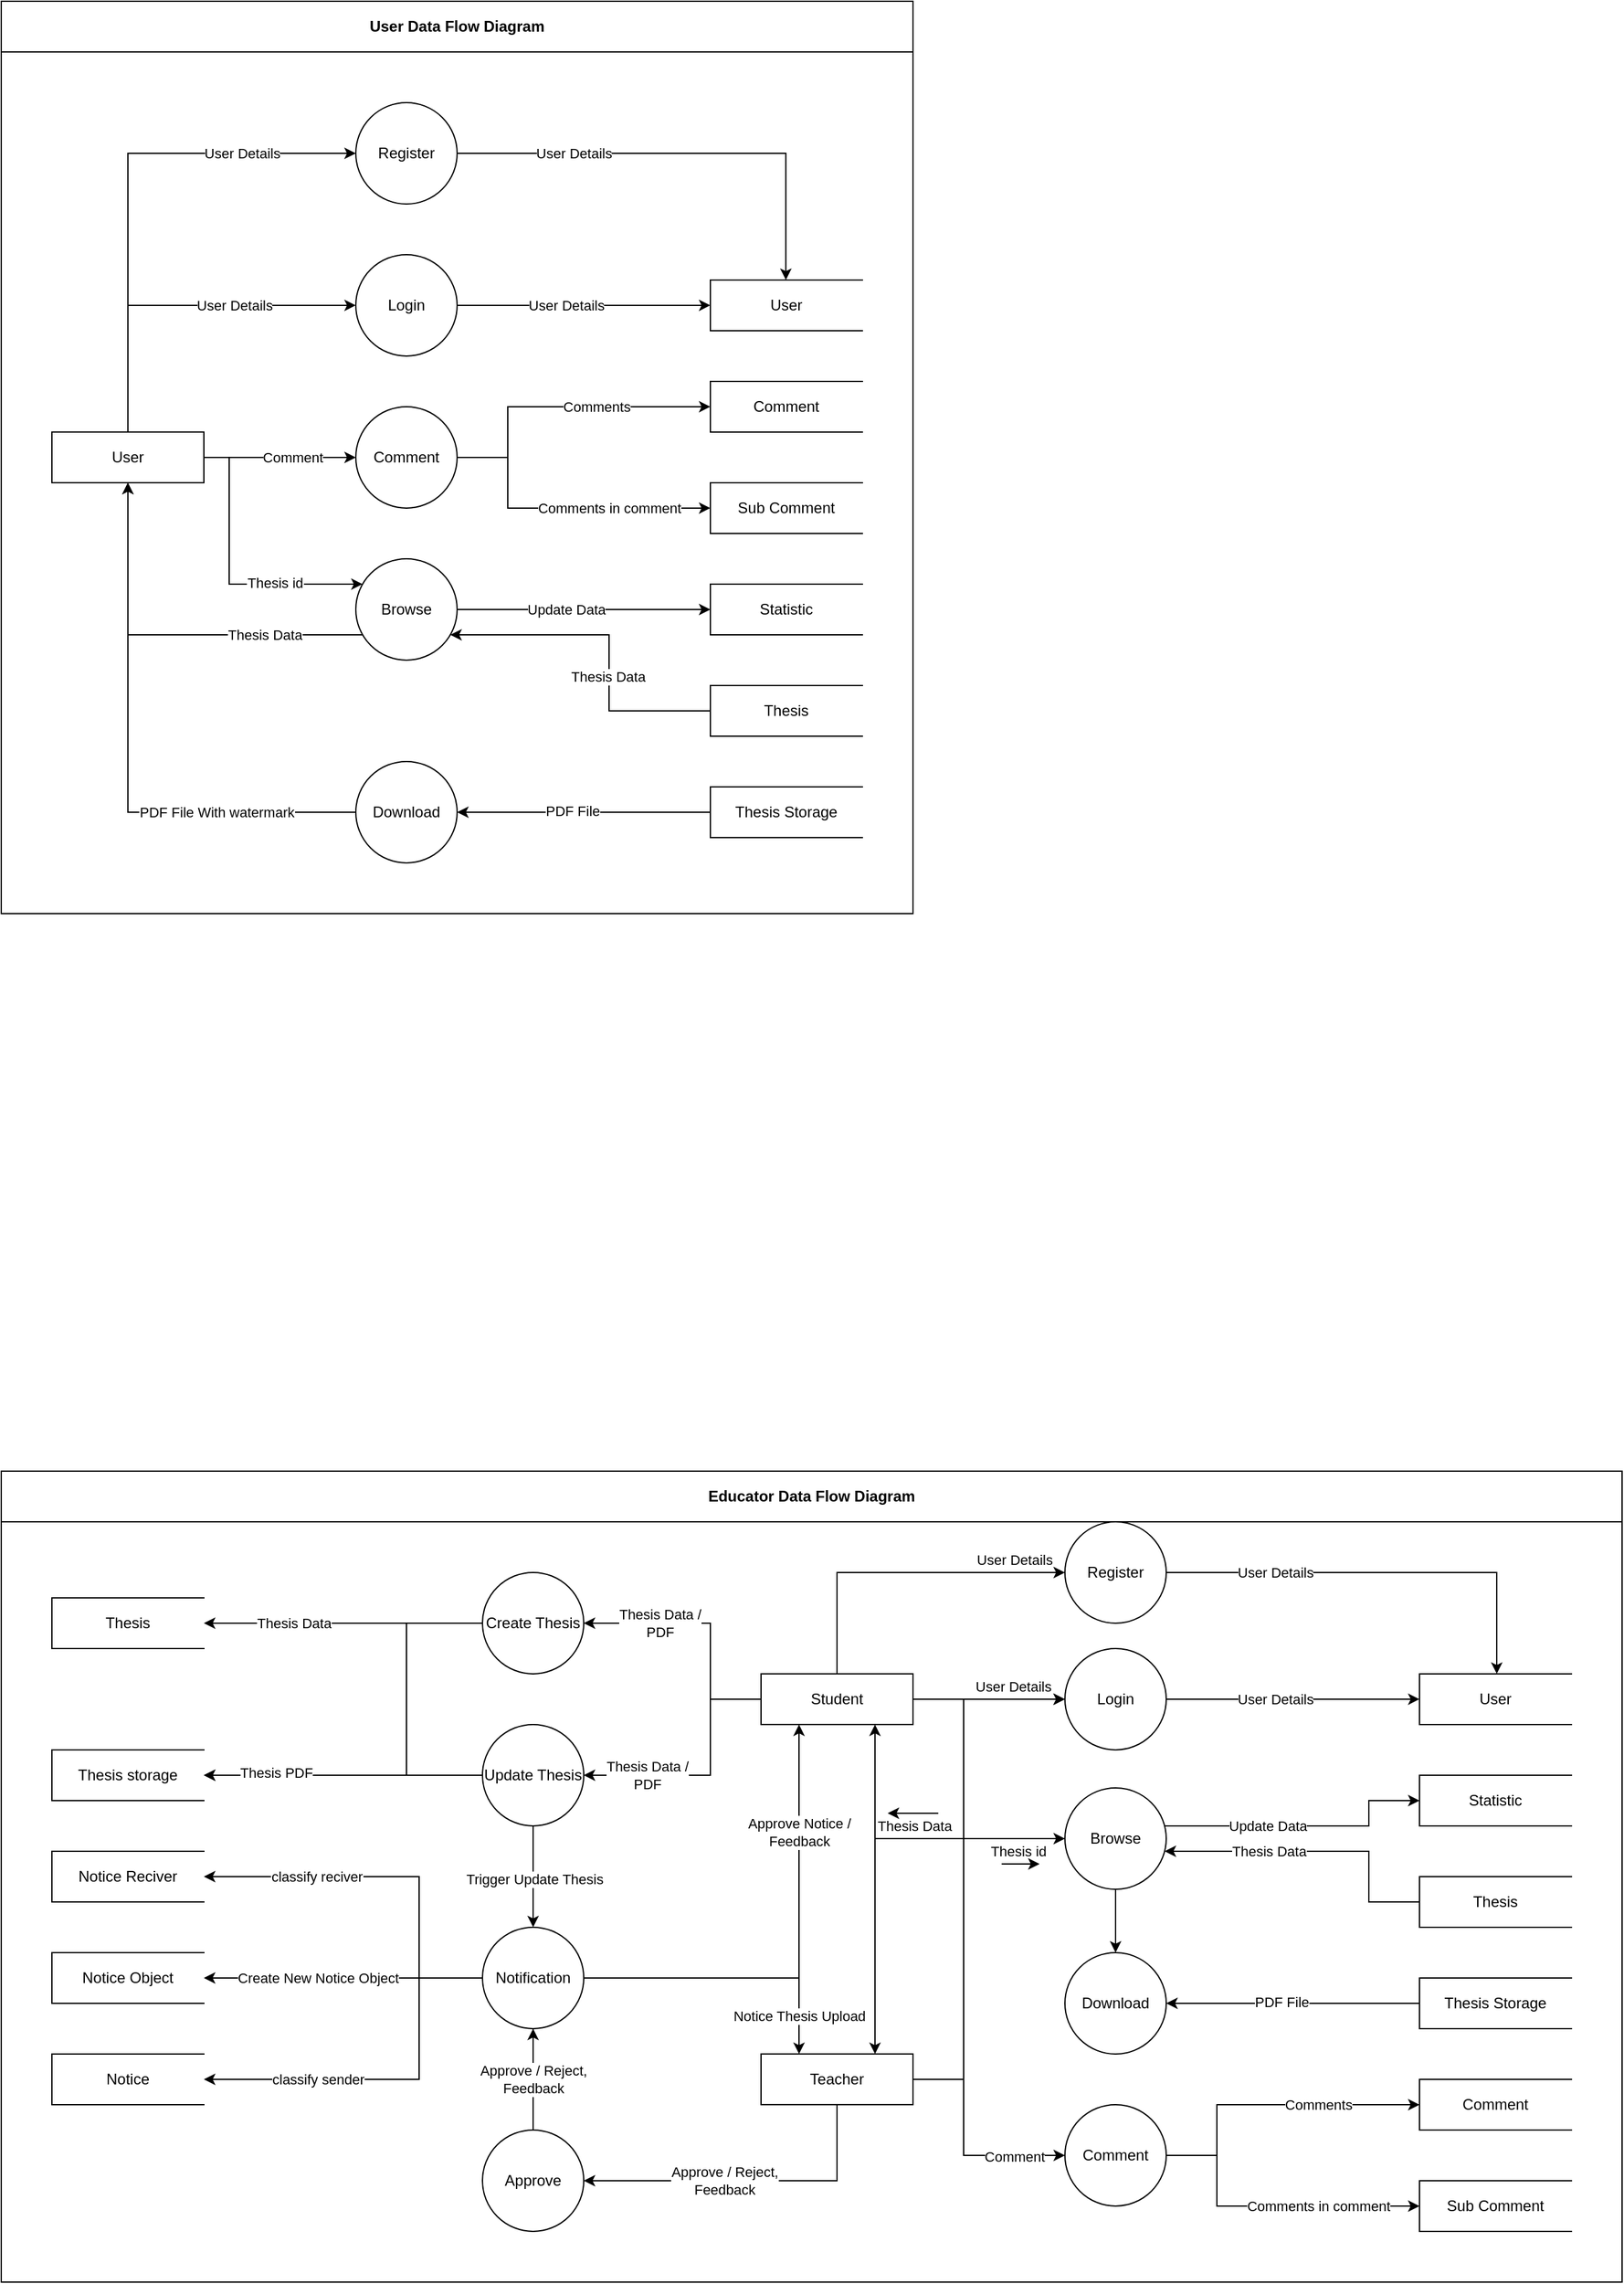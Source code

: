 <mxfile version="28.2.3">
  <diagram name="Page-1" id="c7558073-3199-34d8-9f00-42111426c3f3">
    <mxGraphModel dx="3545" dy="1965" grid="1" gridSize="10" guides="1" tooltips="1" connect="1" arrows="1" fold="1" page="1" pageScale="1" pageWidth="1654" pageHeight="1169" background="none" math="0" shadow="0">
      <root>
        <mxCell id="0" />
        <mxCell id="1" parent="0" />
        <mxCell id="8hbtTOkc67gpcLUHmNxA-1" value="User Data Flow Diagram" style="swimlane;whiteSpace=wrap;html=1;startSize=40;" vertex="1" parent="1">
          <mxGeometry x="80" y="80" width="720" height="720" as="geometry" />
        </mxCell>
        <mxCell id="8hbtTOkc67gpcLUHmNxA-2" style="edgeStyle=orthogonalEdgeStyle;rounded=0;orthogonalLoop=1;jettySize=auto;html=1;entryX=0;entryY=0.5;entryDx=0;entryDy=0;" edge="1" parent="8hbtTOkc67gpcLUHmNxA-1" source="8hbtTOkc67gpcLUHmNxA-10">
          <mxGeometry relative="1" as="geometry">
            <mxPoint x="280" y="239.95" as="targetPoint" />
            <Array as="points">
              <mxPoint x="100" y="239.95" />
            </Array>
          </mxGeometry>
        </mxCell>
        <mxCell id="8hbtTOkc67gpcLUHmNxA-3" value="&lt;span style=&quot;color: rgb(0, 0, 0);&quot;&gt;User Details&lt;/span&gt;" style="edgeLabel;html=1;align=center;verticalAlign=middle;resizable=0;points=[];" vertex="1" connectable="0" parent="8hbtTOkc67gpcLUHmNxA-2">
          <mxGeometry x="0.314" relative="1" as="geometry">
            <mxPoint as="offset" />
          </mxGeometry>
        </mxCell>
        <mxCell id="8hbtTOkc67gpcLUHmNxA-4" style="edgeStyle=orthogonalEdgeStyle;rounded=0;orthogonalLoop=1;jettySize=auto;html=1;" edge="1" parent="8hbtTOkc67gpcLUHmNxA-1" source="8hbtTOkc67gpcLUHmNxA-10" target="8hbtTOkc67gpcLUHmNxA-26">
          <mxGeometry relative="1" as="geometry">
            <Array as="points">
              <mxPoint x="230" y="359.95" />
              <mxPoint x="230" y="359.95" />
            </Array>
            <mxPoint x="280" y="319.95" as="targetPoint" />
          </mxGeometry>
        </mxCell>
        <mxCell id="8hbtTOkc67gpcLUHmNxA-5" value="&lt;span style=&quot;color: rgb(0, 0, 0);&quot;&gt;Comment&lt;/span&gt;" style="edgeLabel;html=1;align=center;verticalAlign=middle;resizable=0;points=[];" vertex="1" connectable="0" parent="8hbtTOkc67gpcLUHmNxA-4">
          <mxGeometry x="0.168" relative="1" as="geometry">
            <mxPoint as="offset" />
          </mxGeometry>
        </mxCell>
        <mxCell id="8hbtTOkc67gpcLUHmNxA-6" style="edgeStyle=orthogonalEdgeStyle;rounded=0;orthogonalLoop=1;jettySize=auto;html=1;" edge="1" parent="8hbtTOkc67gpcLUHmNxA-1" source="8hbtTOkc67gpcLUHmNxA-10" target="8hbtTOkc67gpcLUHmNxA-29">
          <mxGeometry relative="1" as="geometry">
            <Array as="points">
              <mxPoint x="180" y="359.95" />
              <mxPoint x="180" y="459.95" />
            </Array>
            <mxPoint x="280" y="479.95" as="targetPoint" />
          </mxGeometry>
        </mxCell>
        <mxCell id="8hbtTOkc67gpcLUHmNxA-7" value="Thesis id" style="edgeLabel;html=1;align=center;verticalAlign=middle;resizable=0;points=[];" vertex="1" connectable="0" parent="8hbtTOkc67gpcLUHmNxA-6">
          <mxGeometry x="0.383" y="1" relative="1" as="geometry">
            <mxPoint as="offset" />
          </mxGeometry>
        </mxCell>
        <mxCell id="8hbtTOkc67gpcLUHmNxA-8" style="edgeStyle=orthogonalEdgeStyle;rounded=0;orthogonalLoop=1;jettySize=auto;html=1;" edge="1" parent="8hbtTOkc67gpcLUHmNxA-1" source="8hbtTOkc67gpcLUHmNxA-10" target="8hbtTOkc67gpcLUHmNxA-39">
          <mxGeometry relative="1" as="geometry">
            <mxPoint x="211.6" y="160" as="targetPoint" />
            <Array as="points">
              <mxPoint x="99.6" y="120" />
            </Array>
          </mxGeometry>
        </mxCell>
        <mxCell id="8hbtTOkc67gpcLUHmNxA-9" value="&lt;span style=&quot;color: rgb(0, 0, 0);&quot;&gt;User Details&lt;/span&gt;" style="edgeLabel;html=1;align=center;verticalAlign=middle;resizable=0;points=[];" vertex="1" connectable="0" parent="8hbtTOkc67gpcLUHmNxA-8">
          <mxGeometry x="0.55" relative="1" as="geometry">
            <mxPoint as="offset" />
          </mxGeometry>
        </mxCell>
        <mxCell id="8hbtTOkc67gpcLUHmNxA-10" value="User" style="html=1;dashed=0;whiteSpace=wrap;rounded=0;" vertex="1" parent="8hbtTOkc67gpcLUHmNxA-1">
          <mxGeometry x="40" y="339.95" width="120" height="40" as="geometry" />
        </mxCell>
        <mxCell id="8hbtTOkc67gpcLUHmNxA-11" style="edgeStyle=orthogonalEdgeStyle;rounded=0;orthogonalLoop=1;jettySize=auto;html=1;" edge="1" parent="8hbtTOkc67gpcLUHmNxA-1" source="8hbtTOkc67gpcLUHmNxA-25" target="8hbtTOkc67gpcLUHmNxA-24">
          <mxGeometry relative="1" as="geometry">
            <Array as="points" />
            <mxPoint x="360" y="239.95" as="sourcePoint" />
          </mxGeometry>
        </mxCell>
        <mxCell id="8hbtTOkc67gpcLUHmNxA-12" value="User Details" style="edgeLabel;html=1;align=center;verticalAlign=middle;resizable=0;points=[];" vertex="1" connectable="0" parent="8hbtTOkc67gpcLUHmNxA-11">
          <mxGeometry x="-0.669" y="2" relative="1" as="geometry">
            <mxPoint x="53" y="2" as="offset" />
          </mxGeometry>
        </mxCell>
        <mxCell id="8hbtTOkc67gpcLUHmNxA-13" style="edgeStyle=orthogonalEdgeStyle;rounded=0;orthogonalLoop=1;jettySize=auto;html=1;" edge="1" parent="8hbtTOkc67gpcLUHmNxA-1" source="8hbtTOkc67gpcLUHmNxA-26" target="8hbtTOkc67gpcLUHmNxA-18">
          <mxGeometry relative="1" as="geometry">
            <Array as="points">
              <mxPoint x="400" y="359.95" />
              <mxPoint x="400" y="399.95" />
            </Array>
            <mxPoint x="400" y="319.979" as="sourcePoint" />
          </mxGeometry>
        </mxCell>
        <mxCell id="8hbtTOkc67gpcLUHmNxA-14" value="Comments in comment" style="edgeLabel;html=1;align=center;verticalAlign=middle;resizable=0;points=[];" vertex="1" connectable="0" parent="8hbtTOkc67gpcLUHmNxA-13">
          <mxGeometry x="0.234" y="-1" relative="1" as="geometry">
            <mxPoint x="12" y="-1" as="offset" />
          </mxGeometry>
        </mxCell>
        <mxCell id="8hbtTOkc67gpcLUHmNxA-15" value="Comment" style="html=1;dashed=0;whiteSpace=wrap;shape=partialRectangle;right=0;" vertex="1" parent="8hbtTOkc67gpcLUHmNxA-1">
          <mxGeometry x="560" y="299.95" width="120" height="40" as="geometry" />
        </mxCell>
        <mxCell id="8hbtTOkc67gpcLUHmNxA-16" value="" style="edgeStyle=orthogonalEdgeStyle;rounded=0;orthogonalLoop=1;jettySize=auto;html=1;" edge="1" parent="8hbtTOkc67gpcLUHmNxA-1" source="8hbtTOkc67gpcLUHmNxA-26" target="8hbtTOkc67gpcLUHmNxA-15">
          <mxGeometry relative="1" as="geometry">
            <mxPoint x="400" y="319.95" as="sourcePoint" />
            <Array as="points">
              <mxPoint x="400" y="359.95" />
              <mxPoint x="400" y="319.95" />
            </Array>
          </mxGeometry>
        </mxCell>
        <mxCell id="8hbtTOkc67gpcLUHmNxA-17" value="Comments" style="edgeLabel;html=1;align=center;verticalAlign=middle;resizable=0;points=[];" vertex="1" connectable="0" parent="8hbtTOkc67gpcLUHmNxA-16">
          <mxGeometry x="-0.224" y="1" relative="1" as="geometry">
            <mxPoint x="57" y="1" as="offset" />
          </mxGeometry>
        </mxCell>
        <mxCell id="8hbtTOkc67gpcLUHmNxA-18" value="Sub Comment" style="html=1;dashed=0;whiteSpace=wrap;shape=partialRectangle;right=0;" vertex="1" parent="8hbtTOkc67gpcLUHmNxA-1">
          <mxGeometry x="560" y="379.95" width="120" height="40" as="geometry" />
        </mxCell>
        <mxCell id="8hbtTOkc67gpcLUHmNxA-19" style="edgeStyle=orthogonalEdgeStyle;rounded=0;orthogonalLoop=1;jettySize=auto;html=1;" edge="1" parent="8hbtTOkc67gpcLUHmNxA-1" source="8hbtTOkc67gpcLUHmNxA-29" target="8hbtTOkc67gpcLUHmNxA-21">
          <mxGeometry relative="1" as="geometry">
            <mxPoint x="400" y="479.95" as="sourcePoint" />
            <Array as="points">
              <mxPoint x="460" y="479.95" />
              <mxPoint x="460" y="479.95" />
            </Array>
          </mxGeometry>
        </mxCell>
        <mxCell id="8hbtTOkc67gpcLUHmNxA-20" value="Update Data" style="edgeLabel;html=1;align=center;verticalAlign=middle;resizable=0;points=[];" vertex="1" connectable="0" parent="8hbtTOkc67gpcLUHmNxA-19">
          <mxGeometry x="-0.139" y="2" relative="1" as="geometry">
            <mxPoint y="2" as="offset" />
          </mxGeometry>
        </mxCell>
        <mxCell id="8hbtTOkc67gpcLUHmNxA-21" value="Statistic" style="html=1;dashed=0;whiteSpace=wrap;shape=partialRectangle;right=0;" vertex="1" parent="8hbtTOkc67gpcLUHmNxA-1">
          <mxGeometry x="560" y="459.95" width="120" height="40" as="geometry" />
        </mxCell>
        <mxCell id="8hbtTOkc67gpcLUHmNxA-22" style="edgeStyle=orthogonalEdgeStyle;rounded=0;orthogonalLoop=1;jettySize=auto;html=1;entryX=0.5;entryY=1;entryDx=0;entryDy=0;" edge="1" parent="8hbtTOkc67gpcLUHmNxA-1" source="8hbtTOkc67gpcLUHmNxA-30" target="8hbtTOkc67gpcLUHmNxA-10">
          <mxGeometry relative="1" as="geometry">
            <mxPoint x="280" y="640.95" as="sourcePoint" />
          </mxGeometry>
        </mxCell>
        <mxCell id="8hbtTOkc67gpcLUHmNxA-23" value="PDF File With watermark" style="edgeLabel;html=1;align=center;verticalAlign=middle;resizable=0;points=[];" vertex="1" connectable="0" parent="8hbtTOkc67gpcLUHmNxA-22">
          <mxGeometry x="-0.361" y="1" relative="1" as="geometry">
            <mxPoint x="30" y="-1" as="offset" />
          </mxGeometry>
        </mxCell>
        <mxCell id="8hbtTOkc67gpcLUHmNxA-24" value="User" style="html=1;dashed=0;whiteSpace=wrap;shape=partialRectangle;right=0;" vertex="1" parent="8hbtTOkc67gpcLUHmNxA-1">
          <mxGeometry x="560" y="219.95" width="120" height="40" as="geometry" />
        </mxCell>
        <mxCell id="8hbtTOkc67gpcLUHmNxA-25" value="Login" style="ellipse;whiteSpace=wrap;html=1;aspect=fixed;" vertex="1" parent="8hbtTOkc67gpcLUHmNxA-1">
          <mxGeometry x="280" y="199.95" width="80" height="80" as="geometry" />
        </mxCell>
        <mxCell id="8hbtTOkc67gpcLUHmNxA-26" value="Comment" style="ellipse;whiteSpace=wrap;html=1;aspect=fixed;" vertex="1" parent="8hbtTOkc67gpcLUHmNxA-1">
          <mxGeometry x="280" y="319.95" width="80" height="80" as="geometry" />
        </mxCell>
        <mxCell id="8hbtTOkc67gpcLUHmNxA-27" style="edgeStyle=orthogonalEdgeStyle;rounded=0;orthogonalLoop=1;jettySize=auto;html=1;" edge="1" parent="8hbtTOkc67gpcLUHmNxA-1" source="8hbtTOkc67gpcLUHmNxA-29" target="8hbtTOkc67gpcLUHmNxA-10">
          <mxGeometry relative="1" as="geometry">
            <Array as="points">
              <mxPoint x="100" y="499.95" />
            </Array>
          </mxGeometry>
        </mxCell>
        <mxCell id="8hbtTOkc67gpcLUHmNxA-28" value="Thesis Data" style="edgeLabel;html=1;align=center;verticalAlign=middle;resizable=0;points=[];" vertex="1" connectable="0" parent="8hbtTOkc67gpcLUHmNxA-27">
          <mxGeometry x="-0.41" y="2" relative="1" as="geometry">
            <mxPoint x="12" y="-2" as="offset" />
          </mxGeometry>
        </mxCell>
        <mxCell id="8hbtTOkc67gpcLUHmNxA-29" value="Browse" style="ellipse;whiteSpace=wrap;html=1;aspect=fixed;" vertex="1" parent="8hbtTOkc67gpcLUHmNxA-1">
          <mxGeometry x="280" y="439.95" width="80" height="80" as="geometry" />
        </mxCell>
        <mxCell id="8hbtTOkc67gpcLUHmNxA-30" value="Download" style="ellipse;whiteSpace=wrap;html=1;aspect=fixed;" vertex="1" parent="8hbtTOkc67gpcLUHmNxA-1">
          <mxGeometry x="280" y="599.95" width="80" height="80" as="geometry" />
        </mxCell>
        <mxCell id="8hbtTOkc67gpcLUHmNxA-31" style="edgeStyle=orthogonalEdgeStyle;rounded=0;orthogonalLoop=1;jettySize=auto;html=1;" edge="1" parent="8hbtTOkc67gpcLUHmNxA-1" source="8hbtTOkc67gpcLUHmNxA-33" target="8hbtTOkc67gpcLUHmNxA-29">
          <mxGeometry relative="1" as="geometry">
            <mxPoint x="390" y="549.95" as="targetPoint" />
            <Array as="points">
              <mxPoint x="480" y="559.95" />
              <mxPoint x="480" y="499.95" />
            </Array>
          </mxGeometry>
        </mxCell>
        <mxCell id="8hbtTOkc67gpcLUHmNxA-32" value="Thesis Data" style="edgeLabel;html=1;align=center;verticalAlign=middle;resizable=0;points=[];" vertex="1" connectable="0" parent="8hbtTOkc67gpcLUHmNxA-31">
          <mxGeometry x="-0.191" y="1" relative="1" as="geometry">
            <mxPoint as="offset" />
          </mxGeometry>
        </mxCell>
        <mxCell id="8hbtTOkc67gpcLUHmNxA-33" value="Thesis" style="html=1;dashed=0;whiteSpace=wrap;shape=partialRectangle;right=0;" vertex="1" parent="8hbtTOkc67gpcLUHmNxA-1">
          <mxGeometry x="560" y="539.95" width="120" height="40" as="geometry" />
        </mxCell>
        <mxCell id="8hbtTOkc67gpcLUHmNxA-34" style="edgeStyle=orthogonalEdgeStyle;rounded=0;orthogonalLoop=1;jettySize=auto;html=1;" edge="1" parent="8hbtTOkc67gpcLUHmNxA-1" source="8hbtTOkc67gpcLUHmNxA-36" target="8hbtTOkc67gpcLUHmNxA-30">
          <mxGeometry relative="1" as="geometry">
            <mxPoint x="360" y="639.95" as="targetPoint" />
          </mxGeometry>
        </mxCell>
        <mxCell id="8hbtTOkc67gpcLUHmNxA-35" value="PDF File" style="edgeLabel;html=1;align=center;verticalAlign=middle;resizable=0;points=[];" vertex="1" connectable="0" parent="8hbtTOkc67gpcLUHmNxA-34">
          <mxGeometry x="0.093" y="-1" relative="1" as="geometry">
            <mxPoint as="offset" />
          </mxGeometry>
        </mxCell>
        <mxCell id="8hbtTOkc67gpcLUHmNxA-36" value="Thesis Storage" style="html=1;dashed=0;whiteSpace=wrap;shape=partialRectangle;right=0;" vertex="1" parent="8hbtTOkc67gpcLUHmNxA-1">
          <mxGeometry x="560" y="619.95" width="120" height="40" as="geometry" />
        </mxCell>
        <mxCell id="8hbtTOkc67gpcLUHmNxA-37" style="edgeStyle=orthogonalEdgeStyle;rounded=0;orthogonalLoop=1;jettySize=auto;html=1;" edge="1" parent="8hbtTOkc67gpcLUHmNxA-1" source="8hbtTOkc67gpcLUHmNxA-39" target="8hbtTOkc67gpcLUHmNxA-24">
          <mxGeometry relative="1" as="geometry">
            <mxPoint x="471.6" y="150" as="sourcePoint" />
            <Array as="points">
              <mxPoint x="619.6" y="120" />
            </Array>
          </mxGeometry>
        </mxCell>
        <mxCell id="8hbtTOkc67gpcLUHmNxA-38" value="User Details" style="edgeLabel;html=1;align=center;verticalAlign=middle;resizable=0;points=[];" vertex="1" connectable="0" parent="8hbtTOkc67gpcLUHmNxA-37">
          <mxGeometry x="-0.333" y="-3" relative="1" as="geometry">
            <mxPoint x="-28" y="-3" as="offset" />
          </mxGeometry>
        </mxCell>
        <mxCell id="8hbtTOkc67gpcLUHmNxA-39" value="Register" style="ellipse;whiteSpace=wrap;html=1;aspect=fixed;" vertex="1" parent="8hbtTOkc67gpcLUHmNxA-1">
          <mxGeometry x="280" y="80" width="80" height="80" as="geometry" />
        </mxCell>
        <mxCell id="8hbtTOkc67gpcLUHmNxA-40" value="&lt;span style=&quot;color: rgb(0, 0, 0);&quot;&gt;Educator Data Flow Diagram&lt;/span&gt;" style="swimlane;whiteSpace=wrap;html=1;startSize=40;" vertex="1" parent="1">
          <mxGeometry x="80" y="1240" width="1280" height="640" as="geometry" />
        </mxCell>
        <mxCell id="8hbtTOkc67gpcLUHmNxA-41" style="edgeStyle=orthogonalEdgeStyle;rounded=0;orthogonalLoop=1;jettySize=auto;html=1;" edge="1" parent="8hbtTOkc67gpcLUHmNxA-40" source="8hbtTOkc67gpcLUHmNxA-71" target="8hbtTOkc67gpcLUHmNxA-50">
          <mxGeometry relative="1" as="geometry">
            <mxPoint x="440" y="179.95" as="sourcePoint" />
            <Array as="points">
              <mxPoint x="270" y="120" />
              <mxPoint x="270" y="120" />
            </Array>
          </mxGeometry>
        </mxCell>
        <mxCell id="8hbtTOkc67gpcLUHmNxA-42" value="Thesis Data" style="edgeLabel;html=1;align=center;verticalAlign=middle;resizable=0;points=[];" vertex="1" connectable="0" parent="8hbtTOkc67gpcLUHmNxA-41">
          <mxGeometry x="0.478" y="2" relative="1" as="geometry">
            <mxPoint x="13" y="-2" as="offset" />
          </mxGeometry>
        </mxCell>
        <mxCell id="8hbtTOkc67gpcLUHmNxA-43" style="edgeStyle=orthogonalEdgeStyle;rounded=0;orthogonalLoop=1;jettySize=auto;html=1;" edge="1" parent="8hbtTOkc67gpcLUHmNxA-40" source="8hbtTOkc67gpcLUHmNxA-49" target="8hbtTOkc67gpcLUHmNxA-71">
          <mxGeometry relative="1" as="geometry">
            <mxPoint x="320" y="179.95" as="targetPoint" />
            <Array as="points">
              <mxPoint x="560" y="179.95" />
              <mxPoint x="560" y="119.95" />
            </Array>
          </mxGeometry>
        </mxCell>
        <mxCell id="8hbtTOkc67gpcLUHmNxA-44" value="Thesis Data /&lt;div&gt;PDF&lt;/div&gt;" style="edgeLabel;html=1;align=center;verticalAlign=middle;resizable=0;points=[];" vertex="1" connectable="0" parent="8hbtTOkc67gpcLUHmNxA-43">
          <mxGeometry x="-0.186" y="3" relative="1" as="geometry">
            <mxPoint x="-37" y="-19" as="offset" />
          </mxGeometry>
        </mxCell>
        <mxCell id="8hbtTOkc67gpcLUHmNxA-45" style="edgeStyle=orthogonalEdgeStyle;rounded=0;orthogonalLoop=1;jettySize=auto;html=1;" edge="1" parent="8hbtTOkc67gpcLUHmNxA-40" source="8hbtTOkc67gpcLUHmNxA-49" target="8hbtTOkc67gpcLUHmNxA-74">
          <mxGeometry relative="1" as="geometry">
            <Array as="points">
              <mxPoint x="560" y="179.95" />
              <mxPoint x="560" y="239.95" />
            </Array>
            <mxPoint x="320" y="259.95" as="targetPoint" />
          </mxGeometry>
        </mxCell>
        <mxCell id="8hbtTOkc67gpcLUHmNxA-46" value="Thesis Data /&lt;div&gt;PDF&lt;/div&gt;" style="edgeLabel;html=1;align=center;verticalAlign=middle;resizable=0;points=[];" vertex="1" connectable="0" parent="8hbtTOkc67gpcLUHmNxA-45">
          <mxGeometry x="0.372" y="-4" relative="1" as="geometry">
            <mxPoint x="-13" y="4" as="offset" />
          </mxGeometry>
        </mxCell>
        <mxCell id="8hbtTOkc67gpcLUHmNxA-47" style="edgeStyle=orthogonalEdgeStyle;html=1;rounded=0;curved=0;strokeColor=default;" edge="1" parent="8hbtTOkc67gpcLUHmNxA-40" source="8hbtTOkc67gpcLUHmNxA-49" target="8hbtTOkc67gpcLUHmNxA-98">
          <mxGeometry relative="1" as="geometry">
            <Array as="points">
              <mxPoint x="660" y="80" />
            </Array>
          </mxGeometry>
        </mxCell>
        <mxCell id="8hbtTOkc67gpcLUHmNxA-48" value="&lt;span style=&quot;color: rgb(0, 0, 0);&quot;&gt;User Details&lt;/span&gt;" style="edgeLabel;html=1;align=center;verticalAlign=middle;resizable=0;points=[];" vertex="1" connectable="0" parent="8hbtTOkc67gpcLUHmNxA-47">
          <mxGeometry x="0.177" relative="1" as="geometry">
            <mxPoint x="67" y="-10" as="offset" />
          </mxGeometry>
        </mxCell>
        <mxCell id="8hbtTOkc67gpcLUHmNxA-49" value="Student" style="html=1;dashed=0;whiteSpace=wrap;rounded=0;" vertex="1" parent="8hbtTOkc67gpcLUHmNxA-40">
          <mxGeometry x="600" y="159.95" width="120" height="40" as="geometry" />
        </mxCell>
        <mxCell id="8hbtTOkc67gpcLUHmNxA-50" value="Thesis" style="html=1;dashed=0;whiteSpace=wrap;shape=partialRectangle;right=0;" vertex="1" parent="8hbtTOkc67gpcLUHmNxA-40">
          <mxGeometry x="40" y="99.95" width="120" height="40" as="geometry" />
        </mxCell>
        <mxCell id="8hbtTOkc67gpcLUHmNxA-51" style="edgeStyle=orthogonalEdgeStyle;rounded=0;orthogonalLoop=1;jettySize=auto;html=1;" edge="1" parent="8hbtTOkc67gpcLUHmNxA-40" source="8hbtTOkc67gpcLUHmNxA-74">
          <mxGeometry relative="1" as="geometry">
            <mxPoint x="420" y="359.95" as="targetPoint" />
            <Array as="points" />
            <mxPoint x="380" y="279.95" as="sourcePoint" />
          </mxGeometry>
        </mxCell>
        <mxCell id="8hbtTOkc67gpcLUHmNxA-52" value="Trigger Update Thesis" style="edgeLabel;html=1;align=center;verticalAlign=middle;resizable=0;points=[];" vertex="1" connectable="0" parent="8hbtTOkc67gpcLUHmNxA-51">
          <mxGeometry x="0.081" y="-1" relative="1" as="geometry">
            <mxPoint x="1" y="-1" as="offset" />
          </mxGeometry>
        </mxCell>
        <mxCell id="8hbtTOkc67gpcLUHmNxA-53" style="edgeStyle=orthogonalEdgeStyle;rounded=0;orthogonalLoop=1;jettySize=auto;html=1;" edge="1" parent="8hbtTOkc67gpcLUHmNxA-40" source="8hbtTOkc67gpcLUHmNxA-78" target="8hbtTOkc67gpcLUHmNxA-65">
          <mxGeometry relative="1" as="geometry">
            <mxPoint x="480" y="389.947" as="sourcePoint" />
            <Array as="points">
              <mxPoint x="630" y="400" />
            </Array>
          </mxGeometry>
        </mxCell>
        <mxCell id="8hbtTOkc67gpcLUHmNxA-54" value="Notice Thesis Upload" style="edgeLabel;html=1;align=center;verticalAlign=middle;resizable=0;points=[];" vertex="1" connectable="0" parent="8hbtTOkc67gpcLUHmNxA-53">
          <mxGeometry x="0.674" y="-1" relative="1" as="geometry">
            <mxPoint x="1" y="7" as="offset" />
          </mxGeometry>
        </mxCell>
        <mxCell id="8hbtTOkc67gpcLUHmNxA-55" style="edgeStyle=orthogonalEdgeStyle;rounded=0;orthogonalLoop=1;jettySize=auto;html=1;" edge="1" parent="8hbtTOkc67gpcLUHmNxA-40" source="8hbtTOkc67gpcLUHmNxA-78" target="8hbtTOkc67gpcLUHmNxA-67">
          <mxGeometry relative="1" as="geometry">
            <mxPoint x="360" y="379.95" as="sourcePoint" />
          </mxGeometry>
        </mxCell>
        <mxCell id="8hbtTOkc67gpcLUHmNxA-56" value="Create New Notice Object" style="edgeLabel;html=1;align=center;verticalAlign=middle;resizable=0;points=[];" vertex="1" connectable="0" parent="8hbtTOkc67gpcLUHmNxA-55">
          <mxGeometry x="-0.038" y="2" relative="1" as="geometry">
            <mxPoint x="-24" y="-2" as="offset" />
          </mxGeometry>
        </mxCell>
        <mxCell id="8hbtTOkc67gpcLUHmNxA-57" style="edgeStyle=orthogonalEdgeStyle;rounded=0;orthogonalLoop=1;jettySize=auto;html=1;" edge="1" parent="8hbtTOkc67gpcLUHmNxA-40" source="8hbtTOkc67gpcLUHmNxA-78" target="8hbtTOkc67gpcLUHmNxA-69">
          <mxGeometry relative="1" as="geometry">
            <mxPoint x="800" y="-60.05" as="targetPoint" />
            <mxPoint x="360" y="379.947" as="sourcePoint" />
            <Array as="points">
              <mxPoint x="330" y="400" />
              <mxPoint x="330" y="320" />
            </Array>
          </mxGeometry>
        </mxCell>
        <mxCell id="8hbtTOkc67gpcLUHmNxA-58" value="classify reciver" style="edgeLabel;html=1;align=center;verticalAlign=middle;resizable=0;points=[];" vertex="1" connectable="0" parent="8hbtTOkc67gpcLUHmNxA-57">
          <mxGeometry x="0.688" y="-1" relative="1" as="geometry">
            <mxPoint x="42" y="1" as="offset" />
          </mxGeometry>
        </mxCell>
        <mxCell id="8hbtTOkc67gpcLUHmNxA-59" style="edgeStyle=orthogonalEdgeStyle;rounded=0;orthogonalLoop=1;jettySize=auto;html=1;" edge="1" parent="8hbtTOkc67gpcLUHmNxA-40" source="8hbtTOkc67gpcLUHmNxA-78" target="8hbtTOkc67gpcLUHmNxA-68">
          <mxGeometry relative="1" as="geometry">
            <mxPoint x="360" y="379.947" as="sourcePoint" />
            <Array as="points">
              <mxPoint x="330" y="400" />
              <mxPoint x="330" y="480" />
            </Array>
          </mxGeometry>
        </mxCell>
        <mxCell id="8hbtTOkc67gpcLUHmNxA-60" value="classify sender" style="edgeLabel;html=1;align=center;verticalAlign=middle;resizable=0;points=[];" vertex="1" connectable="0" parent="8hbtTOkc67gpcLUHmNxA-59">
          <mxGeometry x="0.683" y="2" relative="1" as="geometry">
            <mxPoint x="42" y="-2" as="offset" />
          </mxGeometry>
        </mxCell>
        <mxCell id="8hbtTOkc67gpcLUHmNxA-61" style="edgeStyle=orthogonalEdgeStyle;rounded=0;orthogonalLoop=1;jettySize=auto;html=1;" edge="1" parent="8hbtTOkc67gpcLUHmNxA-40" source="8hbtTOkc67gpcLUHmNxA-78" target="8hbtTOkc67gpcLUHmNxA-49">
          <mxGeometry relative="1" as="geometry">
            <mxPoint x="480" y="369.947" as="sourcePoint" />
            <Array as="points">
              <mxPoint x="630" y="400" />
            </Array>
          </mxGeometry>
        </mxCell>
        <mxCell id="8hbtTOkc67gpcLUHmNxA-62" value="Approve Notice /&lt;div&gt;Feedback&lt;/div&gt;" style="edgeLabel;html=1;align=center;verticalAlign=middle;resizable=0;points=[];" vertex="1" connectable="0" parent="8hbtTOkc67gpcLUHmNxA-61">
          <mxGeometry x="0.049" relative="1" as="geometry">
            <mxPoint y="-91" as="offset" />
          </mxGeometry>
        </mxCell>
        <mxCell id="8hbtTOkc67gpcLUHmNxA-63" style="edgeStyle=orthogonalEdgeStyle;rounded=0;orthogonalLoop=1;jettySize=auto;html=1;" edge="1" parent="8hbtTOkc67gpcLUHmNxA-40" source="8hbtTOkc67gpcLUHmNxA-65" target="8hbtTOkc67gpcLUHmNxA-79">
          <mxGeometry relative="1" as="geometry">
            <mxPoint x="480" y="600" as="targetPoint" />
            <Array as="points">
              <mxPoint x="660" y="560" />
            </Array>
          </mxGeometry>
        </mxCell>
        <mxCell id="8hbtTOkc67gpcLUHmNxA-64" value="Approve / Reject,&lt;div&gt;Feedback&lt;/div&gt;" style="edgeLabel;html=1;align=center;verticalAlign=middle;resizable=0;points=[];" vertex="1" connectable="0" parent="8hbtTOkc67gpcLUHmNxA-63">
          <mxGeometry x="-0.093" y="-1" relative="1" as="geometry">
            <mxPoint x="-31" y="1" as="offset" />
          </mxGeometry>
        </mxCell>
        <mxCell id="8hbtTOkc67gpcLUHmNxA-65" value="Teacher" style="html=1;dashed=0;whiteSpace=wrap;rounded=0;" vertex="1" parent="8hbtTOkc67gpcLUHmNxA-40">
          <mxGeometry x="600" y="459.95" width="120" height="40" as="geometry" />
        </mxCell>
        <mxCell id="8hbtTOkc67gpcLUHmNxA-66" style="edgeStyle=orthogonalEdgeStyle;rounded=0;orthogonalLoop=1;jettySize=auto;html=1;" edge="1" parent="8hbtTOkc67gpcLUHmNxA-40" source="8hbtTOkc67gpcLUHmNxA-78">
          <mxGeometry relative="1" as="geometry">
            <mxPoint x="420" y="399.95" as="targetPoint" />
          </mxGeometry>
        </mxCell>
        <mxCell id="8hbtTOkc67gpcLUHmNxA-67" value="Notice Object" style="html=1;dashed=0;whiteSpace=wrap;shape=partialRectangle;right=0;" vertex="1" parent="8hbtTOkc67gpcLUHmNxA-40">
          <mxGeometry x="40" y="379.95" width="120" height="40" as="geometry" />
        </mxCell>
        <mxCell id="8hbtTOkc67gpcLUHmNxA-68" value="Notice" style="html=1;dashed=0;whiteSpace=wrap;shape=partialRectangle;right=0;" vertex="1" parent="8hbtTOkc67gpcLUHmNxA-40">
          <mxGeometry x="40" y="459.95" width="120" height="40" as="geometry" />
        </mxCell>
        <mxCell id="8hbtTOkc67gpcLUHmNxA-69" value="Notice Reciver" style="html=1;dashed=0;whiteSpace=wrap;shape=partialRectangle;right=0;" vertex="1" parent="8hbtTOkc67gpcLUHmNxA-40">
          <mxGeometry x="40" y="299.95" width="120" height="40" as="geometry" />
        </mxCell>
        <mxCell id="8hbtTOkc67gpcLUHmNxA-70" style="edgeStyle=orthogonalEdgeStyle;rounded=0;orthogonalLoop=1;jettySize=auto;html=1;" edge="1" parent="8hbtTOkc67gpcLUHmNxA-40" source="8hbtTOkc67gpcLUHmNxA-71" target="8hbtTOkc67gpcLUHmNxA-75">
          <mxGeometry relative="1" as="geometry">
            <Array as="points">
              <mxPoint x="320" y="120" />
              <mxPoint x="320" y="240" />
            </Array>
          </mxGeometry>
        </mxCell>
        <mxCell id="8hbtTOkc67gpcLUHmNxA-71" value="Create Thesis" style="ellipse;whiteSpace=wrap;html=1;aspect=fixed;" vertex="1" parent="8hbtTOkc67gpcLUHmNxA-40">
          <mxGeometry x="380" y="79.95" width="80" height="80" as="geometry" />
        </mxCell>
        <mxCell id="8hbtTOkc67gpcLUHmNxA-72" style="edgeStyle=orthogonalEdgeStyle;rounded=0;orthogonalLoop=1;jettySize=auto;html=1;" edge="1" parent="8hbtTOkc67gpcLUHmNxA-40" source="8hbtTOkc67gpcLUHmNxA-74" target="8hbtTOkc67gpcLUHmNxA-75">
          <mxGeometry relative="1" as="geometry">
            <Array as="points">
              <mxPoint x="270" y="240" />
              <mxPoint x="270" y="240" />
            </Array>
          </mxGeometry>
        </mxCell>
        <mxCell id="8hbtTOkc67gpcLUHmNxA-73" value="Thesis PDF" style="edgeLabel;html=1;align=center;verticalAlign=middle;resizable=0;points=[];" vertex="1" connectable="0" parent="8hbtTOkc67gpcLUHmNxA-72">
          <mxGeometry x="0.488" y="-2" relative="1" as="geometry">
            <mxPoint as="offset" />
          </mxGeometry>
        </mxCell>
        <mxCell id="8hbtTOkc67gpcLUHmNxA-74" value="Update Thesis" style="ellipse;whiteSpace=wrap;html=1;aspect=fixed;" vertex="1" parent="8hbtTOkc67gpcLUHmNxA-40">
          <mxGeometry x="380" y="199.95" width="80" height="80" as="geometry" />
        </mxCell>
        <mxCell id="8hbtTOkc67gpcLUHmNxA-75" value="Thesis storage" style="html=1;dashed=0;whiteSpace=wrap;shape=partialRectangle;right=0;" vertex="1" parent="8hbtTOkc67gpcLUHmNxA-40">
          <mxGeometry x="40" y="219.95" width="120" height="40" as="geometry" />
        </mxCell>
        <mxCell id="8hbtTOkc67gpcLUHmNxA-76" value="" style="edgeStyle=orthogonalEdgeStyle;rounded=0;orthogonalLoop=1;jettySize=auto;html=1;" edge="1" parent="8hbtTOkc67gpcLUHmNxA-40" source="8hbtTOkc67gpcLUHmNxA-79" target="8hbtTOkc67gpcLUHmNxA-78">
          <mxGeometry relative="1" as="geometry">
            <mxPoint x="460" y="439.95" as="targetPoint" />
            <mxPoint x="420" y="580" as="sourcePoint" />
          </mxGeometry>
        </mxCell>
        <mxCell id="8hbtTOkc67gpcLUHmNxA-77" value="Approve / Reject,&lt;div&gt;Feedback&lt;/div&gt;" style="edgeLabel;html=1;align=center;verticalAlign=middle;resizable=0;points=[];" vertex="1" connectable="0" parent="8hbtTOkc67gpcLUHmNxA-76">
          <mxGeometry x="-0.327" y="-1" relative="1" as="geometry">
            <mxPoint x="-1" y="-13" as="offset" />
          </mxGeometry>
        </mxCell>
        <mxCell id="8hbtTOkc67gpcLUHmNxA-78" value="Notification" style="ellipse;whiteSpace=wrap;html=1;aspect=fixed;" vertex="1" parent="8hbtTOkc67gpcLUHmNxA-40">
          <mxGeometry x="380" y="359.95" width="80" height="80" as="geometry" />
        </mxCell>
        <mxCell id="8hbtTOkc67gpcLUHmNxA-79" value="Approve" style="ellipse;whiteSpace=wrap;html=1;aspect=fixed;" vertex="1" parent="8hbtTOkc67gpcLUHmNxA-40">
          <mxGeometry x="380" y="519.95" width="80" height="80" as="geometry" />
        </mxCell>
        <mxCell id="8hbtTOkc67gpcLUHmNxA-80" style="edgeStyle=orthogonalEdgeStyle;rounded=0;orthogonalLoop=1;jettySize=auto;html=1;" edge="1" parent="8hbtTOkc67gpcLUHmNxA-40" source="8hbtTOkc67gpcLUHmNxA-86" target="8hbtTOkc67gpcLUHmNxA-85">
          <mxGeometry relative="1" as="geometry">
            <Array as="points" />
            <mxPoint x="920" y="239.9" as="sourcePoint" />
          </mxGeometry>
        </mxCell>
        <mxCell id="8hbtTOkc67gpcLUHmNxA-81" value="User Details" style="edgeLabel;html=1;align=center;verticalAlign=middle;resizable=0;points=[];" vertex="1" connectable="0" parent="8hbtTOkc67gpcLUHmNxA-80">
          <mxGeometry x="-0.669" y="2" relative="1" as="geometry">
            <mxPoint x="53" y="2" as="offset" />
          </mxGeometry>
        </mxCell>
        <mxCell id="8hbtTOkc67gpcLUHmNxA-82" style="edgeStyle=orthogonalEdgeStyle;rounded=0;orthogonalLoop=1;jettySize=auto;html=1;" edge="1" parent="8hbtTOkc67gpcLUHmNxA-40" source="8hbtTOkc67gpcLUHmNxA-88" target="8hbtTOkc67gpcLUHmNxA-84">
          <mxGeometry relative="1" as="geometry">
            <mxPoint x="960" y="360" as="sourcePoint" />
            <Array as="points">
              <mxPoint x="1080" y="280" />
              <mxPoint x="1080" y="260" />
            </Array>
          </mxGeometry>
        </mxCell>
        <mxCell id="8hbtTOkc67gpcLUHmNxA-83" value="Update Data" style="edgeLabel;html=1;align=center;verticalAlign=middle;resizable=0;points=[];" vertex="1" connectable="0" parent="8hbtTOkc67gpcLUHmNxA-82">
          <mxGeometry x="-0.139" y="2" relative="1" as="geometry">
            <mxPoint x="-14" y="2" as="offset" />
          </mxGeometry>
        </mxCell>
        <mxCell id="8hbtTOkc67gpcLUHmNxA-84" value="Statistic" style="html=1;dashed=0;whiteSpace=wrap;shape=partialRectangle;right=0;" vertex="1" parent="8hbtTOkc67gpcLUHmNxA-40">
          <mxGeometry x="1120" y="240" width="120" height="40" as="geometry" />
        </mxCell>
        <mxCell id="8hbtTOkc67gpcLUHmNxA-85" value="User" style="html=1;dashed=0;whiteSpace=wrap;shape=partialRectangle;right=0;" vertex="1" parent="8hbtTOkc67gpcLUHmNxA-40">
          <mxGeometry x="1120" y="159.95" width="120" height="40" as="geometry" />
        </mxCell>
        <mxCell id="8hbtTOkc67gpcLUHmNxA-86" value="Login" style="ellipse;whiteSpace=wrap;html=1;aspect=fixed;" vertex="1" parent="8hbtTOkc67gpcLUHmNxA-40">
          <mxGeometry x="840" y="139.95" width="80" height="80" as="geometry" />
        </mxCell>
        <mxCell id="8hbtTOkc67gpcLUHmNxA-87" style="edgeStyle=orthogonalEdgeStyle;html=1;" edge="1" parent="8hbtTOkc67gpcLUHmNxA-40" source="8hbtTOkc67gpcLUHmNxA-88" target="8hbtTOkc67gpcLUHmNxA-89">
          <mxGeometry relative="1" as="geometry" />
        </mxCell>
        <mxCell id="8hbtTOkc67gpcLUHmNxA-88" value="Browse" style="ellipse;whiteSpace=wrap;html=1;aspect=fixed;" vertex="1" parent="8hbtTOkc67gpcLUHmNxA-40">
          <mxGeometry x="840" y="250" width="80" height="80" as="geometry" />
        </mxCell>
        <mxCell id="8hbtTOkc67gpcLUHmNxA-89" value="Download" style="ellipse;whiteSpace=wrap;html=1;aspect=fixed;" vertex="1" parent="8hbtTOkc67gpcLUHmNxA-40">
          <mxGeometry x="840" y="380" width="80" height="80" as="geometry" />
        </mxCell>
        <mxCell id="8hbtTOkc67gpcLUHmNxA-90" style="edgeStyle=orthogonalEdgeStyle;rounded=0;orthogonalLoop=1;jettySize=auto;html=1;" edge="1" parent="8hbtTOkc67gpcLUHmNxA-40" source="8hbtTOkc67gpcLUHmNxA-92" target="8hbtTOkc67gpcLUHmNxA-88">
          <mxGeometry relative="1" as="geometry">
            <mxPoint x="950" y="430" as="targetPoint" />
            <Array as="points">
              <mxPoint x="1080" y="340" />
              <mxPoint x="1080" y="300" />
            </Array>
          </mxGeometry>
        </mxCell>
        <mxCell id="8hbtTOkc67gpcLUHmNxA-91" value="Thesis Data" style="edgeLabel;html=1;align=center;verticalAlign=middle;resizable=0;points=[];" vertex="1" connectable="0" parent="8hbtTOkc67gpcLUHmNxA-90">
          <mxGeometry x="-0.191" y="1" relative="1" as="geometry">
            <mxPoint x="-62" y="-1" as="offset" />
          </mxGeometry>
        </mxCell>
        <mxCell id="8hbtTOkc67gpcLUHmNxA-92" value="Thesis" style="html=1;dashed=0;whiteSpace=wrap;shape=partialRectangle;right=0;" vertex="1" parent="8hbtTOkc67gpcLUHmNxA-40">
          <mxGeometry x="1120" y="320" width="120" height="40" as="geometry" />
        </mxCell>
        <mxCell id="8hbtTOkc67gpcLUHmNxA-93" style="edgeStyle=orthogonalEdgeStyle;rounded=0;orthogonalLoop=1;jettySize=auto;html=1;" edge="1" parent="8hbtTOkc67gpcLUHmNxA-40" source="8hbtTOkc67gpcLUHmNxA-95" target="8hbtTOkc67gpcLUHmNxA-89">
          <mxGeometry relative="1" as="geometry">
            <mxPoint x="920" y="420" as="targetPoint" />
          </mxGeometry>
        </mxCell>
        <mxCell id="8hbtTOkc67gpcLUHmNxA-94" value="PDF File" style="edgeLabel;html=1;align=center;verticalAlign=middle;resizable=0;points=[];" vertex="1" connectable="0" parent="8hbtTOkc67gpcLUHmNxA-93">
          <mxGeometry x="0.093" y="-1" relative="1" as="geometry">
            <mxPoint as="offset" />
          </mxGeometry>
        </mxCell>
        <mxCell id="8hbtTOkc67gpcLUHmNxA-95" value="Thesis Storage" style="html=1;dashed=0;whiteSpace=wrap;shape=partialRectangle;right=0;" vertex="1" parent="8hbtTOkc67gpcLUHmNxA-40">
          <mxGeometry x="1120" y="400" width="120" height="40" as="geometry" />
        </mxCell>
        <mxCell id="8hbtTOkc67gpcLUHmNxA-96" style="edgeStyle=orthogonalEdgeStyle;rounded=0;orthogonalLoop=1;jettySize=auto;html=1;" edge="1" parent="8hbtTOkc67gpcLUHmNxA-40" target="8hbtTOkc67gpcLUHmNxA-85">
          <mxGeometry relative="1" as="geometry">
            <mxPoint x="920.0" y="79.95" as="sourcePoint" />
            <Array as="points">
              <mxPoint x="1181" y="80" />
            </Array>
            <mxPoint x="1181.27" y="209.85" as="targetPoint" />
          </mxGeometry>
        </mxCell>
        <mxCell id="8hbtTOkc67gpcLUHmNxA-97" value="User Details" style="edgeLabel;html=1;align=center;verticalAlign=middle;resizable=0;points=[];" vertex="1" connectable="0" parent="8hbtTOkc67gpcLUHmNxA-96">
          <mxGeometry x="-0.333" y="-3" relative="1" as="geometry">
            <mxPoint x="-28" y="-3" as="offset" />
          </mxGeometry>
        </mxCell>
        <mxCell id="8hbtTOkc67gpcLUHmNxA-98" value="Register" style="ellipse;whiteSpace=wrap;html=1;aspect=fixed;" vertex="1" parent="8hbtTOkc67gpcLUHmNxA-40">
          <mxGeometry x="840" y="40.0" width="80" height="80" as="geometry" />
        </mxCell>
        <mxCell id="8hbtTOkc67gpcLUHmNxA-99" style="edgeStyle=orthogonalEdgeStyle;rounded=0;orthogonalLoop=1;jettySize=auto;html=1;" edge="1" parent="8hbtTOkc67gpcLUHmNxA-40" source="8hbtTOkc67gpcLUHmNxA-49" target="8hbtTOkc67gpcLUHmNxA-86">
          <mxGeometry relative="1" as="geometry">
            <mxPoint x="851" y="260" as="targetPoint" />
            <Array as="points">
              <mxPoint x="880" y="180" />
            </Array>
            <mxPoint x="730" y="490" as="sourcePoint" />
          </mxGeometry>
        </mxCell>
        <mxCell id="8hbtTOkc67gpcLUHmNxA-100" style="edgeStyle=orthogonalEdgeStyle;rounded=0;orthogonalLoop=1;jettySize=auto;html=1;" edge="1" parent="8hbtTOkc67gpcLUHmNxA-40" source="8hbtTOkc67gpcLUHmNxA-65" target="8hbtTOkc67gpcLUHmNxA-88">
          <mxGeometry relative="1" as="geometry">
            <Array as="points">
              <mxPoint x="760" y="480" />
              <mxPoint x="760" y="290" />
            </Array>
            <mxPoint x="1515" y="470" as="targetPoint" />
            <mxPoint x="1390" y="370" as="sourcePoint" />
          </mxGeometry>
        </mxCell>
        <mxCell id="8hbtTOkc67gpcLUHmNxA-101" style="edgeStyle=orthogonalEdgeStyle;rounded=0;orthogonalLoop=1;jettySize=auto;html=1;" edge="1" parent="8hbtTOkc67gpcLUHmNxA-40" source="8hbtTOkc67gpcLUHmNxA-88" target="8hbtTOkc67gpcLUHmNxA-65">
          <mxGeometry relative="1" as="geometry">
            <Array as="points">
              <mxPoint x="690" y="290" />
            </Array>
            <mxPoint x="830" y="490" as="sourcePoint" />
            <mxPoint x="790" y="530" as="targetPoint" />
          </mxGeometry>
        </mxCell>
        <mxCell id="8hbtTOkc67gpcLUHmNxA-102" value="Comment" style="ellipse;whiteSpace=wrap;html=1;aspect=fixed;" vertex="1" parent="8hbtTOkc67gpcLUHmNxA-40">
          <mxGeometry x="840" y="499.95" width="80" height="80" as="geometry" />
        </mxCell>
        <mxCell id="8hbtTOkc67gpcLUHmNxA-103" value="Comment" style="html=1;dashed=0;whiteSpace=wrap;shape=partialRectangle;right=0;" vertex="1" parent="8hbtTOkc67gpcLUHmNxA-40">
          <mxGeometry x="1120" y="480" width="120" height="40" as="geometry" />
        </mxCell>
        <mxCell id="8hbtTOkc67gpcLUHmNxA-104" value="" style="edgeStyle=orthogonalEdgeStyle;rounded=0;orthogonalLoop=1;jettySize=auto;html=1;" edge="1" parent="8hbtTOkc67gpcLUHmNxA-40" source="8hbtTOkc67gpcLUHmNxA-102" target="8hbtTOkc67gpcLUHmNxA-103">
          <mxGeometry relative="1" as="geometry">
            <mxPoint x="940" y="680" as="sourcePoint" />
            <Array as="points">
              <mxPoint x="960" y="540" />
              <mxPoint x="960" y="500" />
            </Array>
          </mxGeometry>
        </mxCell>
        <mxCell id="8hbtTOkc67gpcLUHmNxA-105" value="&lt;span style=&quot;color: rgb(0, 0, 0);&quot;&gt;Comments&lt;/span&gt;" style="edgeLabel;html=1;align=center;verticalAlign=middle;resizable=0;points=[];" vertex="1" connectable="0" parent="8hbtTOkc67gpcLUHmNxA-104">
          <mxGeometry x="0.135" relative="1" as="geometry">
            <mxPoint x="24" as="offset" />
          </mxGeometry>
        </mxCell>
        <mxCell id="8hbtTOkc67gpcLUHmNxA-106" value="Sub Comment" style="html=1;dashed=0;whiteSpace=wrap;shape=partialRectangle;right=0;" vertex="1" parent="8hbtTOkc67gpcLUHmNxA-40">
          <mxGeometry x="1120" y="560" width="120" height="40" as="geometry" />
        </mxCell>
        <mxCell id="8hbtTOkc67gpcLUHmNxA-107" style="edgeStyle=orthogonalEdgeStyle;rounded=0;orthogonalLoop=1;jettySize=auto;html=1;" edge="1" parent="8hbtTOkc67gpcLUHmNxA-40" source="8hbtTOkc67gpcLUHmNxA-102" target="8hbtTOkc67gpcLUHmNxA-106">
          <mxGeometry relative="1" as="geometry">
            <Array as="points">
              <mxPoint x="960" y="540" />
              <mxPoint x="960" y="580" />
            </Array>
            <mxPoint x="940" y="680.029" as="sourcePoint" />
          </mxGeometry>
        </mxCell>
        <mxCell id="8hbtTOkc67gpcLUHmNxA-108" value="Comments in comment" style="edgeLabel;html=1;align=center;verticalAlign=middle;resizable=0;points=[];" vertex="1" connectable="0" parent="8hbtTOkc67gpcLUHmNxA-107">
          <mxGeometry x="0.234" y="-1" relative="1" as="geometry">
            <mxPoint x="12" y="-1" as="offset" />
          </mxGeometry>
        </mxCell>
        <mxCell id="8hbtTOkc67gpcLUHmNxA-109" style="edgeStyle=orthogonalEdgeStyle;rounded=0;orthogonalLoop=1;jettySize=auto;html=1;" edge="1" parent="8hbtTOkc67gpcLUHmNxA-40" source="8hbtTOkc67gpcLUHmNxA-49" target="8hbtTOkc67gpcLUHmNxA-102">
          <mxGeometry relative="1" as="geometry">
            <Array as="points">
              <mxPoint x="760" y="180" />
              <mxPoint x="760" y="540" />
            </Array>
            <mxPoint x="1510" y="-90.05" as="targetPoint" />
            <mxPoint x="720" y="80" as="sourcePoint" />
          </mxGeometry>
        </mxCell>
        <mxCell id="8hbtTOkc67gpcLUHmNxA-110" value="Comment" style="edgeLabel;html=1;align=center;verticalAlign=middle;resizable=0;points=[];" vertex="1" connectable="0" parent="8hbtTOkc67gpcLUHmNxA-109">
          <mxGeometry x="0.168" relative="1" as="geometry">
            <mxPoint x="40" y="120" as="offset" />
          </mxGeometry>
        </mxCell>
        <mxCell id="8hbtTOkc67gpcLUHmNxA-111" style="edgeStyle=orthogonalEdgeStyle;rounded=0;orthogonalLoop=1;jettySize=auto;html=1;" edge="1" parent="8hbtTOkc67gpcLUHmNxA-40" source="8hbtTOkc67gpcLUHmNxA-65" target="8hbtTOkc67gpcLUHmNxA-86">
          <mxGeometry relative="1" as="geometry">
            <mxPoint x="850" y="190" as="targetPoint" />
            <Array as="points">
              <mxPoint x="760" y="480" />
              <mxPoint x="760" y="180" />
            </Array>
            <mxPoint x="730" y="190" as="sourcePoint" />
          </mxGeometry>
        </mxCell>
        <mxCell id="8hbtTOkc67gpcLUHmNxA-112" value="User Details" style="edgeLabel;html=1;align=center;verticalAlign=middle;resizable=0;points=[];" vertex="1" connectable="0" parent="8hbtTOkc67gpcLUHmNxA-111">
          <mxGeometry x="0.829" y="1" relative="1" as="geometry">
            <mxPoint x="-5" y="-9" as="offset" />
          </mxGeometry>
        </mxCell>
        <mxCell id="8hbtTOkc67gpcLUHmNxA-113" style="edgeStyle=orthogonalEdgeStyle;rounded=0;orthogonalLoop=1;jettySize=auto;html=1;" edge="1" parent="8hbtTOkc67gpcLUHmNxA-40" source="8hbtTOkc67gpcLUHmNxA-88" target="8hbtTOkc67gpcLUHmNxA-49">
          <mxGeometry relative="1" as="geometry">
            <Array as="points">
              <mxPoint x="690" y="290" />
            </Array>
            <mxPoint x="690" y="470" as="sourcePoint" />
            <mxPoint x="851" y="360" as="targetPoint" />
          </mxGeometry>
        </mxCell>
        <mxCell id="8hbtTOkc67gpcLUHmNxA-114" value="Thesis Data" style="edgeLabel;html=1;align=center;verticalAlign=middle;resizable=0;points=[];" vertex="1" connectable="0" parent="8hbtTOkc67gpcLUHmNxA-113">
          <mxGeometry x="-0.41" y="2" relative="1" as="geometry">
            <mxPoint x="-48" y="-12" as="offset" />
          </mxGeometry>
        </mxCell>
        <mxCell id="8hbtTOkc67gpcLUHmNxA-115" value="Thesis id" style="edgeLabel;html=1;align=center;verticalAlign=middle;resizable=0;points=[];" vertex="1" connectable="0" parent="8hbtTOkc67gpcLUHmNxA-113">
          <mxGeometry x="-0.692" relative="1" as="geometry">
            <mxPoint y="10" as="offset" />
          </mxGeometry>
        </mxCell>
        <mxCell id="8hbtTOkc67gpcLUHmNxA-116" value="" style="endArrow=classic;html=1;" edge="1" parent="1">
          <mxGeometry width="50" height="50" relative="1" as="geometry">
            <mxPoint x="820" y="1510" as="sourcePoint" />
            <mxPoint x="780" y="1510" as="targetPoint" />
          </mxGeometry>
        </mxCell>
        <mxCell id="8hbtTOkc67gpcLUHmNxA-117" value="" style="endArrow=classic;html=1;" edge="1" parent="1">
          <mxGeometry width="50" height="50" relative="1" as="geometry">
            <mxPoint x="870" y="1550" as="sourcePoint" />
            <mxPoint x="900" y="1550" as="targetPoint" />
          </mxGeometry>
        </mxCell>
      </root>
    </mxGraphModel>
  </diagram>
</mxfile>
